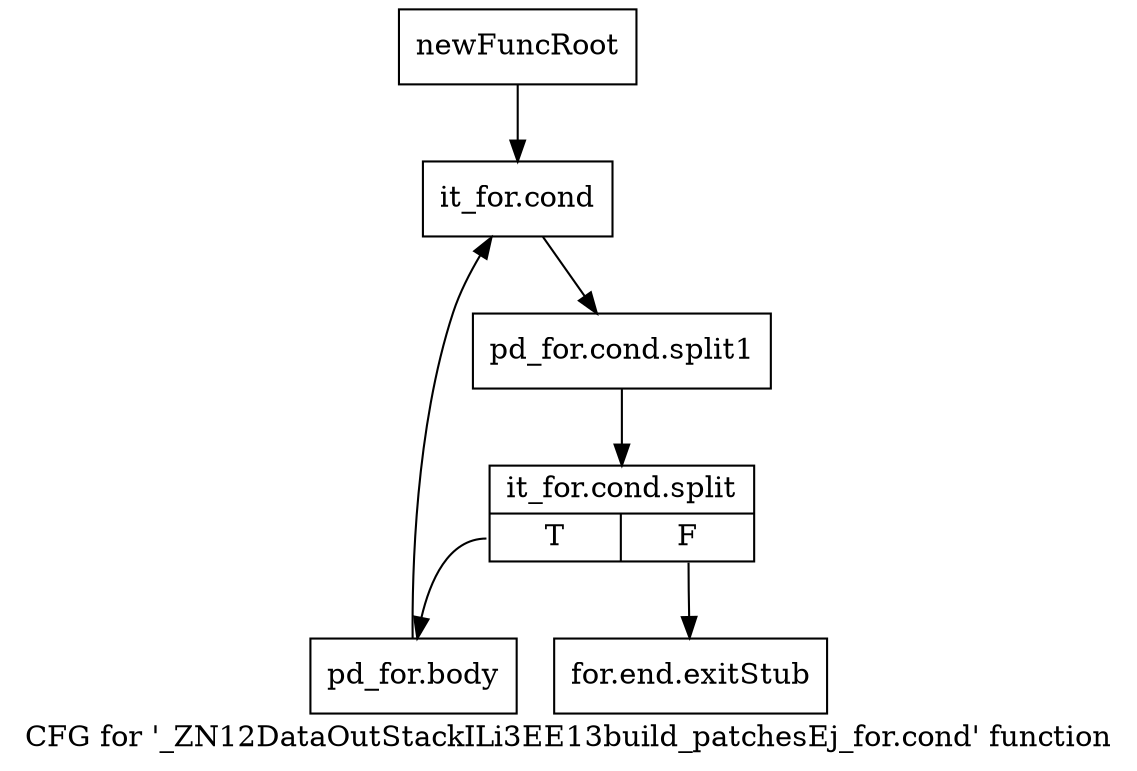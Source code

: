 digraph "CFG for '_ZN12DataOutStackILi3EE13build_patchesEj_for.cond' function" {
	label="CFG for '_ZN12DataOutStackILi3EE13build_patchesEj_for.cond' function";

	Node0x8d9fcb0 [shape=record,label="{newFuncRoot}"];
	Node0x8d9fcb0 -> Node0x8d9fd50;
	Node0x8d9fd00 [shape=record,label="{for.end.exitStub}"];
	Node0x8d9fd50 [shape=record,label="{it_for.cond}"];
	Node0x8d9fd50 -> Node0xc308460;
	Node0xc308460 [shape=record,label="{pd_for.cond.split1}"];
	Node0xc308460 -> Node0xb72af50;
	Node0xb72af50 [shape=record,label="{it_for.cond.split|{<s0>T|<s1>F}}"];
	Node0xb72af50:s0 -> Node0x8d9fda0;
	Node0xb72af50:s1 -> Node0x8d9fd00;
	Node0x8d9fda0 [shape=record,label="{pd_for.body}"];
	Node0x8d9fda0 -> Node0x8d9fd50;
}
